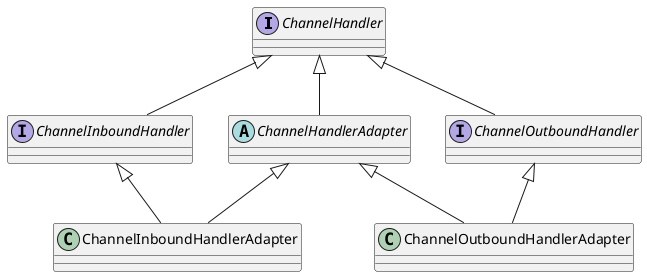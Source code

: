 @startuml
'https://plantuml.com/class-diagram

interface ChannelHandler
interface ChannelInboundHandler
interface ChannelOutboundHandler
abstract class ChannelHandlerAdapter
class ChannelInboundHandlerAdapter
class ChannelOutboundHandlerAdapter

ChannelHandler <|-- ChannelInboundHandler
ChannelHandler <|-- ChannelOutboundHandler
ChannelHandler <|-- ChannelHandlerAdapter
ChannelHandlerAdapter <|-- ChannelInboundHandlerAdapter
ChannelHandlerAdapter <|-- ChannelOutboundHandlerAdapter
ChannelInboundHandler <|-- ChannelInboundHandlerAdapter
ChannelOutboundHandler <|-- ChannelOutboundHandlerAdapter

@enduml